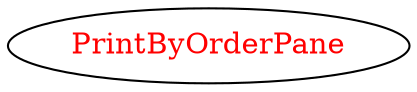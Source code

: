 digraph dependencyGraph {
 concentrate=true;
 ranksep="2.0";
 rankdir="LR"; 
 splines="ortho";
"PrintByOrderPane" [fontcolor="red"];
}